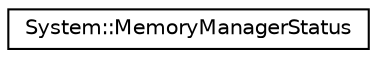 digraph G
{
  edge [fontname="Helvetica",fontsize="10",labelfontname="Helvetica",labelfontsize="10"];
  node [fontname="Helvetica",fontsize="10",shape=record];
  rankdir="LR";
  Node1 [label="System::MemoryManagerStatus",height=0.2,width=0.4,color="black", fillcolor="white", style="filled",URL="$struct_system_1_1_memory_manager_status.html"];
}
